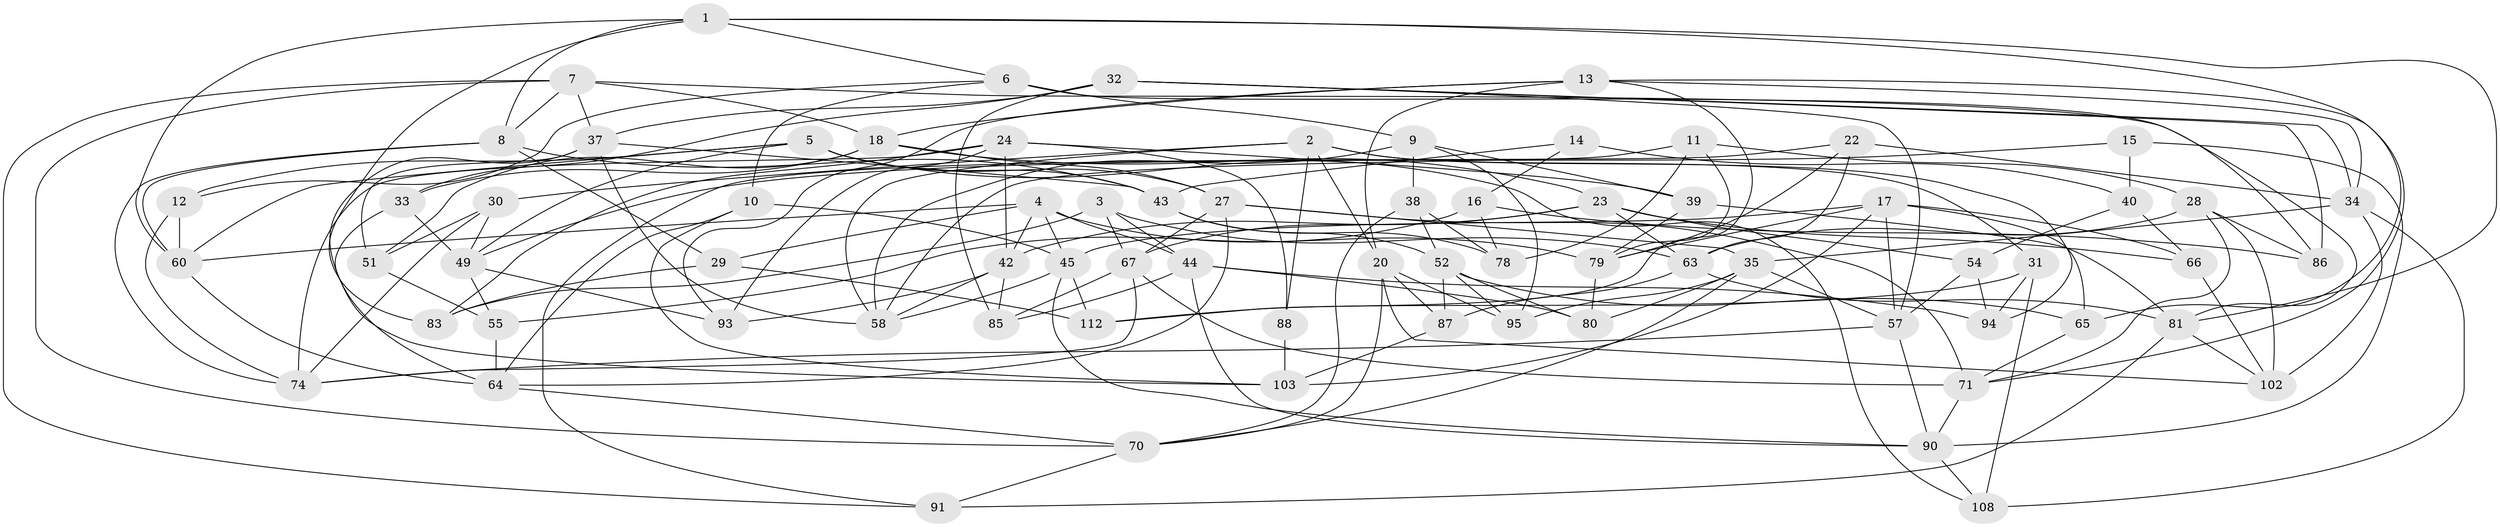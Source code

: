 // Generated by graph-tools (version 1.1) at 2025/52/02/27/25 19:52:35]
// undirected, 73 vertices, 182 edges
graph export_dot {
graph [start="1"]
  node [color=gray90,style=filled];
  1 [super="+69"];
  2 [super="+50"];
  3;
  4 [super="+56"];
  5 [super="+104"];
  6 [super="+19"];
  7 [super="+21"];
  8 [super="+109"];
  9 [super="+36"];
  10;
  11;
  12;
  13 [super="+26"];
  14;
  15;
  16;
  17 [super="+48"];
  18 [super="+111"];
  20 [super="+25"];
  22;
  23 [super="+41"];
  24 [super="+53"];
  27 [super="+101"];
  28 [super="+92"];
  29;
  30;
  31;
  32 [super="+46"];
  33;
  34 [super="+113"];
  35 [super="+62"];
  37 [super="+107"];
  38;
  39;
  40 [super="+98"];
  42 [super="+73"];
  43 [super="+75"];
  44 [super="+47"];
  45 [super="+68"];
  49 [super="+59"];
  51;
  52 [super="+106"];
  54;
  55;
  57 [super="+61"];
  58 [super="+77"];
  60 [super="+84"];
  63 [super="+96"];
  64 [super="+100"];
  65;
  66;
  67 [super="+72"];
  70 [super="+114"];
  71 [super="+76"];
  74 [super="+97"];
  78;
  79 [super="+82"];
  80;
  81 [super="+89"];
  83;
  85;
  86;
  87;
  88;
  90 [super="+99"];
  91;
  93;
  94;
  95;
  102 [super="+105"];
  103 [super="+110"];
  108;
  112;
  1 -- 83;
  1 -- 60;
  1 -- 8;
  1 -- 65;
  1 -- 6;
  1 -- 81;
  2 -- 94;
  2 -- 88;
  2 -- 58;
  2 -- 30;
  2 -- 31;
  2 -- 20;
  3 -- 83;
  3 -- 63;
  3 -- 67;
  3 -- 44;
  4 -- 79;
  4 -- 42;
  4 -- 45;
  4 -- 29;
  4 -- 44;
  4 -- 60;
  5 -- 27;
  5 -- 108;
  5 -- 49;
  5 -- 43;
  5 -- 12;
  5 -- 60;
  6 -- 9 [weight=2];
  6 -- 86;
  6 -- 10;
  6 -- 12;
  7 -- 70;
  7 -- 18;
  7 -- 81;
  7 -- 8;
  7 -- 91;
  7 -- 37;
  8 -- 74;
  8 -- 29;
  8 -- 60;
  8 -- 43;
  9 -- 39;
  9 -- 38;
  9 -- 95;
  9 -- 58;
  10 -- 64;
  10 -- 45;
  10 -- 103;
  11 -- 78;
  11 -- 28;
  11 -- 79;
  11 -- 58;
  12 -- 60;
  12 -- 74;
  13 -- 18;
  13 -- 93;
  13 -- 20;
  13 -- 112;
  13 -- 34;
  13 -- 71;
  14 -- 16;
  14 -- 40 [weight=2];
  14 -- 43;
  15 -- 40 [weight=2];
  15 -- 90;
  15 -- 49;
  16 -- 78;
  16 -- 55;
  16 -- 86;
  17 -- 103;
  17 -- 79;
  17 -- 45;
  17 -- 65;
  17 -- 66;
  17 -- 57;
  18 -- 23;
  18 -- 27;
  18 -- 33;
  18 -- 51;
  20 -- 87;
  20 -- 95;
  20 -- 70;
  20 -- 102;
  22 -- 79;
  22 -- 91;
  22 -- 34;
  22 -- 63;
  23 -- 66;
  23 -- 63;
  23 -- 42;
  23 -- 67;
  23 -- 54;
  24 -- 42;
  24 -- 74;
  24 -- 93;
  24 -- 83;
  24 -- 88;
  24 -- 39;
  27 -- 67;
  27 -- 71;
  27 -- 64;
  27 -- 35;
  28 -- 102 [weight=2];
  28 -- 86;
  28 -- 63;
  28 -- 71;
  29 -- 83;
  29 -- 112;
  30 -- 49;
  30 -- 74;
  30 -- 51;
  31 -- 112;
  31 -- 108;
  31 -- 94;
  32 -- 85;
  32 -- 33;
  32 -- 37;
  32 -- 86;
  32 -- 34;
  32 -- 57;
  33 -- 64;
  33 -- 49;
  34 -- 108;
  34 -- 102;
  34 -- 35;
  35 -- 95;
  35 -- 80;
  35 -- 70;
  35 -- 57;
  37 -- 43;
  37 -- 103;
  37 -- 51;
  37 -- 58;
  38 -- 78;
  38 -- 52;
  38 -- 70;
  39 -- 79;
  39 -- 81;
  40 -- 66;
  40 -- 54;
  42 -- 58;
  42 -- 93;
  42 -- 85;
  43 -- 52;
  43 -- 78;
  44 -- 94;
  44 -- 85;
  44 -- 80;
  44 -- 90;
  45 -- 112;
  45 -- 58;
  45 -- 90;
  49 -- 55;
  49 -- 93;
  51 -- 55;
  52 -- 87;
  52 -- 80;
  52 -- 65;
  52 -- 95;
  54 -- 57;
  54 -- 94;
  55 -- 64;
  57 -- 74;
  57 -- 90;
  60 -- 64;
  63 -- 81;
  63 -- 87;
  64 -- 70;
  65 -- 71;
  66 -- 102;
  67 -- 85;
  67 -- 71;
  67 -- 74;
  70 -- 91;
  71 -- 90;
  79 -- 80;
  81 -- 102;
  81 -- 91;
  87 -- 103;
  88 -- 103 [weight=2];
  90 -- 108;
}
